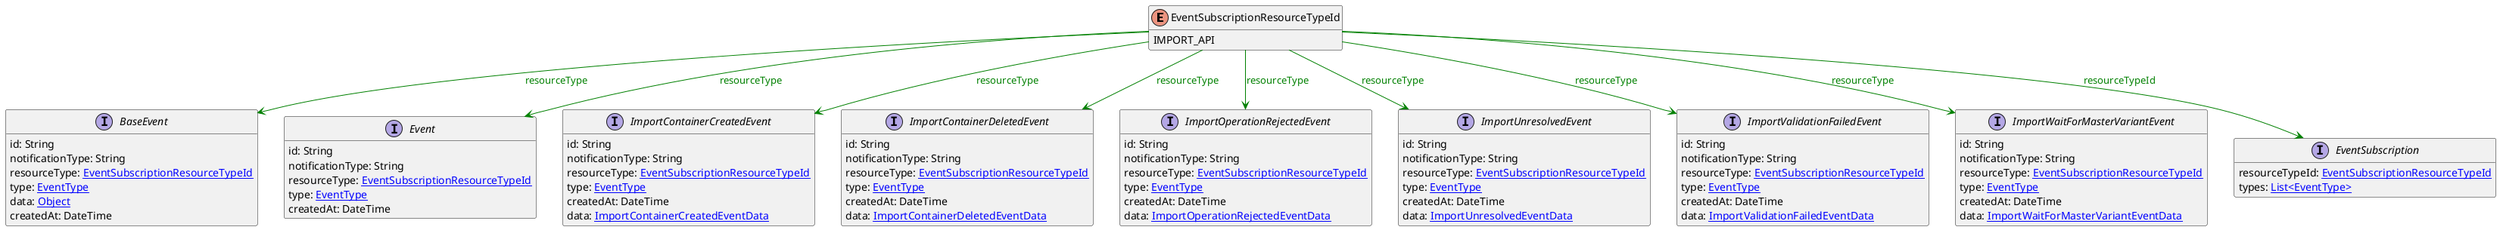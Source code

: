 @startuml

hide methods
enum EventSubscriptionResourceTypeId {
    IMPORT_API
}
interface BaseEvent [[BaseEvent.svg]]  {
    id: String
    notificationType: String
    resourceType: [[EventSubscriptionResourceTypeId.svg EventSubscriptionResourceTypeId]]
    type: [[EventType.svg EventType]]
    data: [[Object.svg Object]]
    createdAt: DateTime
}
interface Event [[Event.svg]]  {
    id: String
    notificationType: String
    resourceType: [[EventSubscriptionResourceTypeId.svg EventSubscriptionResourceTypeId]]
    type: [[EventType.svg EventType]]
    createdAt: DateTime
}
interface ImportContainerCreatedEvent [[ImportContainerCreatedEvent.svg]]  {
    id: String
    notificationType: String
    resourceType: [[EventSubscriptionResourceTypeId.svg EventSubscriptionResourceTypeId]]
    type: [[EventType.svg EventType]]
    createdAt: DateTime
    data: [[ImportContainerCreatedEventData.svg ImportContainerCreatedEventData]]
}
interface ImportContainerDeletedEvent [[ImportContainerDeletedEvent.svg]]  {
    id: String
    notificationType: String
    resourceType: [[EventSubscriptionResourceTypeId.svg EventSubscriptionResourceTypeId]]
    type: [[EventType.svg EventType]]
    createdAt: DateTime
    data: [[ImportContainerDeletedEventData.svg ImportContainerDeletedEventData]]
}
interface ImportOperationRejectedEvent [[ImportOperationRejectedEvent.svg]]  {
    id: String
    notificationType: String
    resourceType: [[EventSubscriptionResourceTypeId.svg EventSubscriptionResourceTypeId]]
    type: [[EventType.svg EventType]]
    createdAt: DateTime
    data: [[ImportOperationRejectedEventData.svg ImportOperationRejectedEventData]]
}
interface ImportUnresolvedEvent [[ImportUnresolvedEvent.svg]]  {
    id: String
    notificationType: String
    resourceType: [[EventSubscriptionResourceTypeId.svg EventSubscriptionResourceTypeId]]
    type: [[EventType.svg EventType]]
    createdAt: DateTime
    data: [[ImportUnresolvedEventData.svg ImportUnresolvedEventData]]
}
interface ImportValidationFailedEvent [[ImportValidationFailedEvent.svg]]  {
    id: String
    notificationType: String
    resourceType: [[EventSubscriptionResourceTypeId.svg EventSubscriptionResourceTypeId]]
    type: [[EventType.svg EventType]]
    createdAt: DateTime
    data: [[ImportValidationFailedEventData.svg ImportValidationFailedEventData]]
}
interface ImportWaitForMasterVariantEvent [[ImportWaitForMasterVariantEvent.svg]]  {
    id: String
    notificationType: String
    resourceType: [[EventSubscriptionResourceTypeId.svg EventSubscriptionResourceTypeId]]
    type: [[EventType.svg EventType]]
    createdAt: DateTime
    data: [[ImportWaitForMasterVariantEventData.svg ImportWaitForMasterVariantEventData]]
}
interface EventSubscription [[EventSubscription.svg]]  {
    resourceTypeId: [[EventSubscriptionResourceTypeId.svg EventSubscriptionResourceTypeId]]
    types: [[EventType.svg List<EventType>]]
}
EventSubscriptionResourceTypeId --> BaseEvent #green;text:green : "resourceType"
EventSubscriptionResourceTypeId --> Event #green;text:green : "resourceType"
EventSubscriptionResourceTypeId --> ImportContainerCreatedEvent #green;text:green : "resourceType"
EventSubscriptionResourceTypeId --> ImportContainerDeletedEvent #green;text:green : "resourceType"
EventSubscriptionResourceTypeId --> ImportOperationRejectedEvent #green;text:green : "resourceType"
EventSubscriptionResourceTypeId --> ImportUnresolvedEvent #green;text:green : "resourceType"
EventSubscriptionResourceTypeId --> ImportValidationFailedEvent #green;text:green : "resourceType"
EventSubscriptionResourceTypeId --> ImportWaitForMasterVariantEvent #green;text:green : "resourceType"
EventSubscriptionResourceTypeId --> EventSubscription #green;text:green : "resourceTypeId"
@enduml
